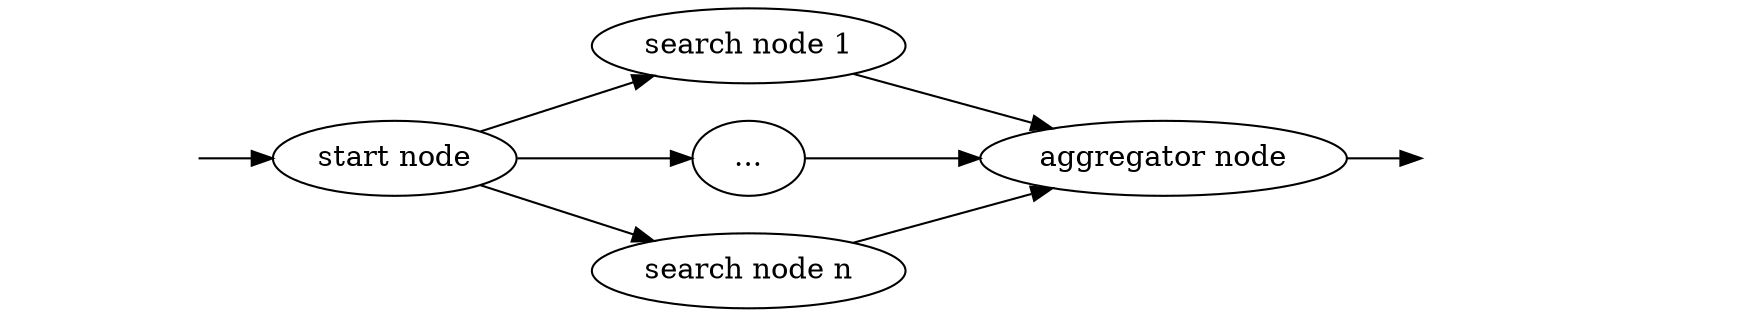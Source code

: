 digraph {
  rankdir="LR"

  "queries" [style=invis]
  "queries result" [style=invis]

  "queries" -> "start node"
  "start node" -> "search node 1"
  "start node" -> "..."
  "start node" -> "search node n"
  "search node n" -> "aggregator node"
  "search node 1" -> "aggregator node"
  "..." -> "aggregator node"
  "aggregator node" -> "queries result"
}
